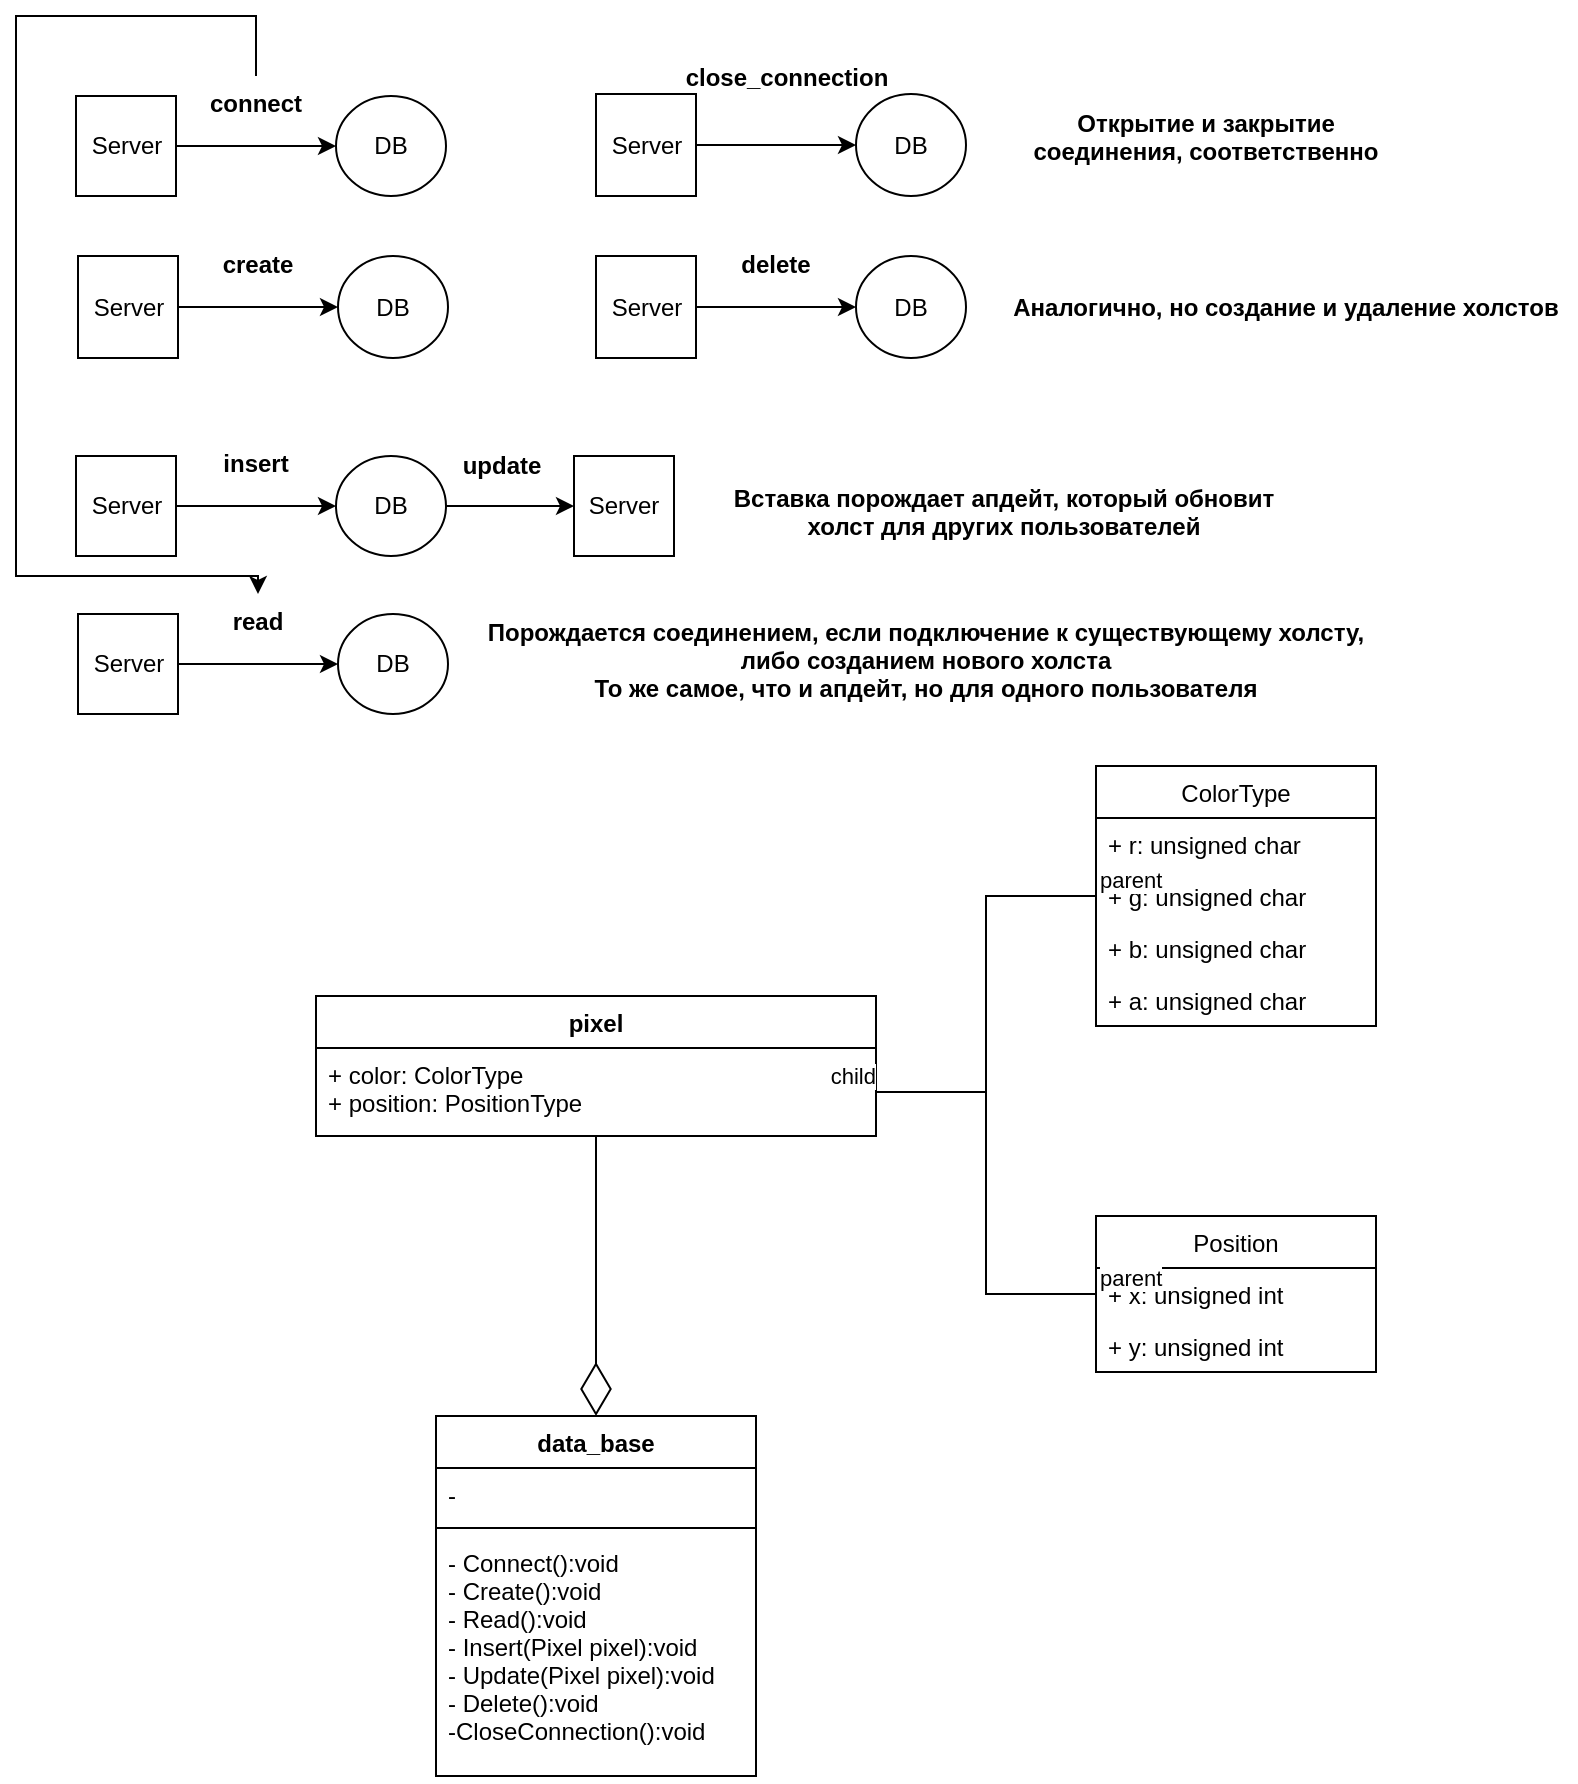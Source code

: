 <mxfile version="17.4.5" type="device"><diagram id="t_Ap_S0-dxH83dpx7Ekl" name="Page-1"><mxGraphModel dx="578" dy="819" grid="1" gridSize="10" guides="1" tooltips="1" connect="1" arrows="1" fold="1" page="1" pageScale="1" pageWidth="850" pageHeight="1100" math="0" shadow="0"><root><mxCell id="0"/><mxCell id="1" parent="0"/><mxCell id="g2BNEkRVc1T_m_XCCzEJ-1" value="data_base" style="swimlane;fontStyle=1;align=center;verticalAlign=top;childLayout=stackLayout;horizontal=1;startSize=26;horizontalStack=0;resizeParent=1;resizeParentMax=0;resizeLast=0;collapsible=1;marginBottom=0;" parent="1" vertex="1"><mxGeometry x="500" y="810" width="160" height="180" as="geometry"/></mxCell><mxCell id="g2BNEkRVc1T_m_XCCzEJ-2" value="- " style="text;strokeColor=none;fillColor=none;align=left;verticalAlign=top;spacingLeft=4;spacingRight=4;overflow=hidden;rotatable=0;points=[[0,0.5],[1,0.5]];portConstraint=eastwest;" parent="g2BNEkRVc1T_m_XCCzEJ-1" vertex="1"><mxGeometry y="26" width="160" height="26" as="geometry"/></mxCell><mxCell id="g2BNEkRVc1T_m_XCCzEJ-3" value="" style="line;strokeWidth=1;fillColor=none;align=left;verticalAlign=middle;spacingTop=-1;spacingLeft=3;spacingRight=3;rotatable=0;labelPosition=right;points=[];portConstraint=eastwest;" parent="g2BNEkRVc1T_m_XCCzEJ-1" vertex="1"><mxGeometry y="52" width="160" height="8" as="geometry"/></mxCell><mxCell id="g2BNEkRVc1T_m_XCCzEJ-4" value="- Connect():void&#xA;- Create():void&#xA;- Read():void&#xA;- Insert(Pixel pixel):void&#xA;- Update(Pixel pixel):void&#xA;- Delete():void&#xA;-CloseConnection():void&#xA;" style="text;strokeColor=none;fillColor=none;align=left;verticalAlign=top;spacingLeft=4;spacingRight=4;overflow=hidden;rotatable=0;points=[[0,0.5],[1,0.5]];portConstraint=eastwest;" parent="g2BNEkRVc1T_m_XCCzEJ-1" vertex="1"><mxGeometry y="60" width="160" height="120" as="geometry"/></mxCell><mxCell id="g2BNEkRVc1T_m_XCCzEJ-12" value="" style="edgeStyle=orthogonalEdgeStyle;rounded=0;orthogonalLoop=1;jettySize=auto;html=1;" parent="1" source="g2BNEkRVc1T_m_XCCzEJ-9" target="g2BNEkRVc1T_m_XCCzEJ-10" edge="1"><mxGeometry relative="1" as="geometry"/></mxCell><mxCell id="g2BNEkRVc1T_m_XCCzEJ-9" value="&lt;div&gt;Server&lt;/div&gt;" style="html=1;" parent="1" vertex="1"><mxGeometry x="320" y="150" width="50" height="50" as="geometry"/></mxCell><mxCell id="g2BNEkRVc1T_m_XCCzEJ-47" style="edgeStyle=orthogonalEdgeStyle;rounded=0;orthogonalLoop=1;jettySize=auto;html=1;" parent="1" source="g2BNEkRVc1T_m_XCCzEJ-13" target="g2BNEkRVc1T_m_XCCzEJ-39" edge="1"><mxGeometry relative="1" as="geometry"><Array as="points"><mxPoint x="410" y="110"/><mxPoint x="290" y="110"/><mxPoint x="290" y="390"/><mxPoint x="411" y="390"/></Array></mxGeometry></mxCell><mxCell id="g2BNEkRVc1T_m_XCCzEJ-10" value="DB" style="ellipse;whiteSpace=wrap;html=1;" parent="1" vertex="1"><mxGeometry x="450" y="150" width="55" height="50" as="geometry"/></mxCell><mxCell id="g2BNEkRVc1T_m_XCCzEJ-13" value="сonnect" style="text;align=center;fontStyle=1;verticalAlign=middle;spacingLeft=3;spacingRight=3;strokeColor=none;rotatable=0;points=[[0,0.5],[1,0.5]];portConstraint=eastwest;" parent="1" vertex="1"><mxGeometry x="370" y="140" width="80" height="26" as="geometry"/></mxCell><mxCell id="g2BNEkRVc1T_m_XCCzEJ-14" value="" style="edgeStyle=orthogonalEdgeStyle;rounded=0;orthogonalLoop=1;jettySize=auto;html=1;" parent="1" source="g2BNEkRVc1T_m_XCCzEJ-15" target="g2BNEkRVc1T_m_XCCzEJ-16" edge="1"><mxGeometry relative="1" as="geometry"/></mxCell><mxCell id="g2BNEkRVc1T_m_XCCzEJ-15" value="&lt;div&gt;Server&lt;/div&gt;" style="html=1;" parent="1" vertex="1"><mxGeometry x="320" y="330" width="50" height="50" as="geometry"/></mxCell><mxCell id="g2BNEkRVc1T_m_XCCzEJ-31" value="" style="edgeStyle=orthogonalEdgeStyle;rounded=0;orthogonalLoop=1;jettySize=auto;html=1;" parent="1" source="g2BNEkRVc1T_m_XCCzEJ-16" target="g2BNEkRVc1T_m_XCCzEJ-30" edge="1"><mxGeometry relative="1" as="geometry"/></mxCell><mxCell id="g2BNEkRVc1T_m_XCCzEJ-16" value="DB" style="ellipse;whiteSpace=wrap;html=1;" parent="1" vertex="1"><mxGeometry x="450" y="330" width="55" height="50" as="geometry"/></mxCell><mxCell id="g2BNEkRVc1T_m_XCCzEJ-17" value="insert" style="text;align=center;fontStyle=1;verticalAlign=middle;spacingLeft=3;spacingRight=3;strokeColor=none;rotatable=0;points=[[0,0.5],[1,0.5]];portConstraint=eastwest;" parent="1" vertex="1"><mxGeometry x="370" y="320" width="80" height="26" as="geometry"/></mxCell><mxCell id="g2BNEkRVc1T_m_XCCzEJ-18" value="" style="edgeStyle=orthogonalEdgeStyle;rounded=0;orthogonalLoop=1;jettySize=auto;html=1;" parent="1" source="g2BNEkRVc1T_m_XCCzEJ-19" target="g2BNEkRVc1T_m_XCCzEJ-20" edge="1"><mxGeometry relative="1" as="geometry"/></mxCell><mxCell id="g2BNEkRVc1T_m_XCCzEJ-19" value="&lt;div&gt;Server&lt;/div&gt;" style="html=1;" parent="1" vertex="1"><mxGeometry x="580" y="149" width="50" height="51" as="geometry"/></mxCell><mxCell id="g2BNEkRVc1T_m_XCCzEJ-20" value="DB" style="ellipse;whiteSpace=wrap;html=1;" parent="1" vertex="1"><mxGeometry x="710" y="149" width="55" height="51" as="geometry"/></mxCell><mxCell id="g2BNEkRVc1T_m_XCCzEJ-21" value="close_connection" style="text;align=center;fontStyle=1;verticalAlign=middle;spacingLeft=3;spacingRight=3;strokeColor=none;rotatable=0;points=[[0,0.5],[1,0.5]];portConstraint=eastwest;" parent="1" vertex="1"><mxGeometry x="621" y="129" width="109" height="22" as="geometry"/></mxCell><mxCell id="g2BNEkRVc1T_m_XCCzEJ-22" value="" style="edgeStyle=orthogonalEdgeStyle;rounded=0;orthogonalLoop=1;jettySize=auto;html=1;" parent="1" source="g2BNEkRVc1T_m_XCCzEJ-23" target="g2BNEkRVc1T_m_XCCzEJ-24" edge="1"><mxGeometry relative="1" as="geometry"/></mxCell><mxCell id="g2BNEkRVc1T_m_XCCzEJ-23" value="&lt;div&gt;Server&lt;/div&gt;" style="html=1;" parent="1" vertex="1"><mxGeometry x="580" y="230" width="50" height="51" as="geometry"/></mxCell><mxCell id="g2BNEkRVc1T_m_XCCzEJ-24" value="DB" style="ellipse;whiteSpace=wrap;html=1;" parent="1" vertex="1"><mxGeometry x="710" y="230" width="55" height="51" as="geometry"/></mxCell><mxCell id="g2BNEkRVc1T_m_XCCzEJ-25" value="delete" style="text;align=center;fontStyle=1;verticalAlign=middle;spacingLeft=3;spacingRight=3;strokeColor=none;rotatable=0;points=[[0,0.5],[1,0.5]];portConstraint=eastwest;" parent="1" vertex="1"><mxGeometry x="630" y="220" width="80" height="27" as="geometry"/></mxCell><mxCell id="g2BNEkRVc1T_m_XCCzEJ-26" value="" style="edgeStyle=orthogonalEdgeStyle;rounded=0;orthogonalLoop=1;jettySize=auto;html=1;" parent="1" source="g2BNEkRVc1T_m_XCCzEJ-27" target="g2BNEkRVc1T_m_XCCzEJ-28" edge="1"><mxGeometry relative="1" as="geometry"/></mxCell><mxCell id="g2BNEkRVc1T_m_XCCzEJ-27" value="&lt;div&gt;Server&lt;/div&gt;" style="html=1;" parent="1" vertex="1"><mxGeometry x="321" y="230" width="50" height="51" as="geometry"/></mxCell><mxCell id="g2BNEkRVc1T_m_XCCzEJ-28" value="DB" style="ellipse;whiteSpace=wrap;html=1;" parent="1" vertex="1"><mxGeometry x="451" y="230" width="55" height="51" as="geometry"/></mxCell><mxCell id="g2BNEkRVc1T_m_XCCzEJ-29" value="create" style="text;align=center;fontStyle=1;verticalAlign=middle;spacingLeft=3;spacingRight=3;strokeColor=none;rotatable=0;points=[[0,0.5],[1,0.5]];portConstraint=eastwest;" parent="1" vertex="1"><mxGeometry x="371" y="220" width="80" height="27" as="geometry"/></mxCell><mxCell id="g2BNEkRVc1T_m_XCCzEJ-30" value="Server" style="whiteSpace=wrap;html=1;" parent="1" vertex="1"><mxGeometry x="569" y="330" width="50" height="50" as="geometry"/></mxCell><mxCell id="g2BNEkRVc1T_m_XCCzEJ-32" value="update" style="text;align=center;fontStyle=1;verticalAlign=middle;spacingLeft=3;spacingRight=3;strokeColor=none;rotatable=0;points=[[0,0.5],[1,0.5]];portConstraint=eastwest;" parent="1" vertex="1"><mxGeometry x="493" y="321" width="80" height="26" as="geometry"/></mxCell><mxCell id="g2BNEkRVc1T_m_XCCzEJ-35" value="" style="edgeStyle=orthogonalEdgeStyle;rounded=0;orthogonalLoop=1;jettySize=auto;html=1;" parent="1" source="g2BNEkRVc1T_m_XCCzEJ-36" target="g2BNEkRVc1T_m_XCCzEJ-38" edge="1"><mxGeometry relative="1" as="geometry"/></mxCell><mxCell id="g2BNEkRVc1T_m_XCCzEJ-36" value="&lt;div&gt;Server&lt;/div&gt;" style="html=1;" parent="1" vertex="1"><mxGeometry x="321" y="409" width="50" height="50" as="geometry"/></mxCell><mxCell id="g2BNEkRVc1T_m_XCCzEJ-38" value="DB" style="ellipse;whiteSpace=wrap;html=1;" parent="1" vertex="1"><mxGeometry x="451" y="409" width="55" height="50" as="geometry"/></mxCell><mxCell id="g2BNEkRVc1T_m_XCCzEJ-39" value="read" style="text;align=center;fontStyle=1;verticalAlign=middle;spacingLeft=3;spacingRight=3;strokeColor=none;rotatable=0;points=[[0,0.5],[1,0.5]];portConstraint=eastwest;" parent="1" vertex="1"><mxGeometry x="371" y="399" width="80" height="26" as="geometry"/></mxCell><mxCell id="g2BNEkRVc1T_m_XCCzEJ-43" value="Открытие и закрытие&#xA; соединения, соответственно" style="text;align=center;fontStyle=1;verticalAlign=middle;spacingLeft=3;spacingRight=3;strokeColor=none;rotatable=0;points=[[0,0.5],[1,0.5]];portConstraint=eastwest;" parent="1" vertex="1"><mxGeometry x="790" y="140" width="190" height="60" as="geometry"/></mxCell><mxCell id="g2BNEkRVc1T_m_XCCzEJ-44" value="Аналогично, но создание и удаление холстов" style="text;align=center;fontStyle=1;verticalAlign=middle;spacingLeft=3;spacingRight=3;strokeColor=none;rotatable=0;points=[[0,0.5],[1,0.5]];portConstraint=eastwest;" parent="1" vertex="1"><mxGeometry x="780" y="230" width="290" height="50" as="geometry"/></mxCell><mxCell id="g2BNEkRVc1T_m_XCCzEJ-45" value="Вставка порождает апдейт, который обновит&#xA; холст для других пользователей" style="text;align=center;fontStyle=1;verticalAlign=middle;spacingLeft=3;spacingRight=3;strokeColor=none;rotatable=0;points=[[0,0.5],[1,0.5]];portConstraint=eastwest;" parent="1" vertex="1"><mxGeometry x="638" y="335" width="292" height="45" as="geometry"/></mxCell><mxCell id="g2BNEkRVc1T_m_XCCzEJ-48" value="Порождается соединением, если подключение к существующему холсту,&#xA;либо созданием нового холста&#xA;То же самое, что и апдейт, но для одного пользователя" style="text;align=center;fontStyle=1;verticalAlign=middle;spacingLeft=3;spacingRight=3;strokeColor=none;rotatable=0;points=[[0,0.5],[1,0.5]];portConstraint=eastwest;" parent="1" vertex="1"><mxGeometry x="520" y="413" width="450" height="37" as="geometry"/></mxCell><mxCell id="fWgVcjVHkfSEXZm42hP1-1" value="pixel" style="swimlane;fontStyle=1;align=center;verticalAlign=top;childLayout=stackLayout;horizontal=1;startSize=26;horizontalStack=0;resizeParent=1;resizeParentMax=0;resizeLast=0;collapsible=1;marginBottom=0;" vertex="1" parent="1"><mxGeometry x="440" y="600" width="280" height="70" as="geometry"/></mxCell><mxCell id="fWgVcjVHkfSEXZm42hP1-2" value="+ color: ColorType&#xA;+ position: PositionType" style="text;strokeColor=none;fillColor=none;align=left;verticalAlign=top;spacingLeft=4;spacingRight=4;overflow=hidden;rotatable=0;points=[[0,0.5],[1,0.5]];portConstraint=eastwest;" vertex="1" parent="fWgVcjVHkfSEXZm42hP1-1"><mxGeometry y="26" width="280" height="44" as="geometry"/></mxCell><mxCell id="fWgVcjVHkfSEXZm42hP1-9" value="ColorType" style="swimlane;fontStyle=0;childLayout=stackLayout;horizontal=1;startSize=26;fillColor=none;horizontalStack=0;resizeParent=1;resizeParentMax=0;resizeLast=0;collapsible=1;marginBottom=0;" vertex="1" parent="1"><mxGeometry x="830" y="485" width="140" height="130" as="geometry"><mxRectangle x="815" y="600" width="90" height="26" as="alternateBounds"/></mxGeometry></mxCell><mxCell id="fWgVcjVHkfSEXZm42hP1-10" value="+ r: unsigned char" style="text;strokeColor=none;fillColor=none;align=left;verticalAlign=top;spacingLeft=4;spacingRight=4;overflow=hidden;rotatable=0;points=[[0,0.5],[1,0.5]];portConstraint=eastwest;" vertex="1" parent="fWgVcjVHkfSEXZm42hP1-9"><mxGeometry y="26" width="140" height="26" as="geometry"/></mxCell><mxCell id="fWgVcjVHkfSEXZm42hP1-11" value="+ g: unsigned char" style="text;strokeColor=none;fillColor=none;align=left;verticalAlign=top;spacingLeft=4;spacingRight=4;overflow=hidden;rotatable=0;points=[[0,0.5],[1,0.5]];portConstraint=eastwest;" vertex="1" parent="fWgVcjVHkfSEXZm42hP1-9"><mxGeometry y="52" width="140" height="26" as="geometry"/></mxCell><mxCell id="fWgVcjVHkfSEXZm42hP1-12" value="+ b: unsigned char" style="text;strokeColor=none;fillColor=none;align=left;verticalAlign=top;spacingLeft=4;spacingRight=4;overflow=hidden;rotatable=0;points=[[0,0.5],[1,0.5]];portConstraint=eastwest;" vertex="1" parent="fWgVcjVHkfSEXZm42hP1-9"><mxGeometry y="78" width="140" height="26" as="geometry"/></mxCell><mxCell id="fWgVcjVHkfSEXZm42hP1-14" value="+ a: unsigned char" style="text;strokeColor=none;fillColor=none;align=left;verticalAlign=top;spacingLeft=4;spacingRight=4;overflow=hidden;rotatable=0;points=[[0,0.5],[1,0.5]];portConstraint=eastwest;" vertex="1" parent="fWgVcjVHkfSEXZm42hP1-9"><mxGeometry y="104" width="140" height="26" as="geometry"/></mxCell><mxCell id="fWgVcjVHkfSEXZm42hP1-15" value="Position" style="swimlane;fontStyle=0;childLayout=stackLayout;horizontal=1;startSize=26;fillColor=none;horizontalStack=0;resizeParent=1;resizeParentMax=0;resizeLast=0;collapsible=1;marginBottom=0;" vertex="1" parent="1"><mxGeometry x="830" y="710" width="140" height="78" as="geometry"/></mxCell><mxCell id="fWgVcjVHkfSEXZm42hP1-16" value="+ x: unsigned int" style="text;strokeColor=none;fillColor=none;align=left;verticalAlign=top;spacingLeft=4;spacingRight=4;overflow=hidden;rotatable=0;points=[[0,0.5],[1,0.5]];portConstraint=eastwest;" vertex="1" parent="fWgVcjVHkfSEXZm42hP1-15"><mxGeometry y="26" width="140" height="26" as="geometry"/></mxCell><mxCell id="fWgVcjVHkfSEXZm42hP1-17" value="+ y: unsigned int" style="text;strokeColor=none;fillColor=none;align=left;verticalAlign=top;spacingLeft=4;spacingRight=4;overflow=hidden;rotatable=0;points=[[0,0.5],[1,0.5]];portConstraint=eastwest;" vertex="1" parent="fWgVcjVHkfSEXZm42hP1-15"><mxGeometry y="52" width="140" height="26" as="geometry"/></mxCell><mxCell id="fWgVcjVHkfSEXZm42hP1-20" value="" style="endArrow=diamondThin;endFill=0;endSize=24;html=1;rounded=0;entryX=0.5;entryY=0;entryDx=0;entryDy=0;exitX=0.5;exitY=1;exitDx=0;exitDy=0;" edge="1" parent="1" source="fWgVcjVHkfSEXZm42hP1-1" target="g2BNEkRVc1T_m_XCCzEJ-1"><mxGeometry width="160" relative="1" as="geometry"><mxPoint x="450" y="720" as="sourcePoint"/><mxPoint x="610" y="720" as="targetPoint"/></mxGeometry></mxCell><mxCell id="fWgVcjVHkfSEXZm42hP1-24" value="" style="endArrow=none;html=1;edgeStyle=orthogonalEdgeStyle;rounded=0;entryX=1;entryY=0.5;entryDx=0;entryDy=0;exitX=0;exitY=0.5;exitDx=0;exitDy=0;" edge="1" parent="1" source="fWgVcjVHkfSEXZm42hP1-16" target="fWgVcjVHkfSEXZm42hP1-2"><mxGeometry relative="1" as="geometry"><mxPoint x="620" y="880" as="sourcePoint"/><mxPoint x="780" y="880" as="targetPoint"/></mxGeometry></mxCell><mxCell id="fWgVcjVHkfSEXZm42hP1-25" value="parent" style="edgeLabel;resizable=0;html=1;align=left;verticalAlign=bottom;" connectable="0" vertex="1" parent="fWgVcjVHkfSEXZm42hP1-24"><mxGeometry x="-1" relative="1" as="geometry"/></mxCell><mxCell id="fWgVcjVHkfSEXZm42hP1-26" value="child" style="edgeLabel;resizable=0;html=1;align=right;verticalAlign=bottom;" connectable="0" vertex="1" parent="fWgVcjVHkfSEXZm42hP1-24"><mxGeometry x="1" relative="1" as="geometry"/></mxCell><mxCell id="fWgVcjVHkfSEXZm42hP1-27" value="" style="endArrow=none;html=1;edgeStyle=orthogonalEdgeStyle;rounded=0;exitX=0;exitY=0.5;exitDx=0;exitDy=0;entryX=1;entryY=0.5;entryDx=0;entryDy=0;" edge="1" parent="1" source="fWgVcjVHkfSEXZm42hP1-11" target="fWgVcjVHkfSEXZm42hP1-2"><mxGeometry relative="1" as="geometry"><mxPoint x="640" y="880" as="sourcePoint"/><mxPoint x="720" y="650" as="targetPoint"/></mxGeometry></mxCell><mxCell id="fWgVcjVHkfSEXZm42hP1-28" value="parent" style="edgeLabel;resizable=0;html=1;align=left;verticalAlign=bottom;" connectable="0" vertex="1" parent="fWgVcjVHkfSEXZm42hP1-27"><mxGeometry x="-1" relative="1" as="geometry"/></mxCell><mxCell id="fWgVcjVHkfSEXZm42hP1-29" value="child" style="edgeLabel;resizable=0;html=1;align=right;verticalAlign=bottom;" connectable="0" vertex="1" parent="fWgVcjVHkfSEXZm42hP1-27"><mxGeometry x="1" relative="1" as="geometry"/></mxCell></root></mxGraphModel></diagram></mxfile>